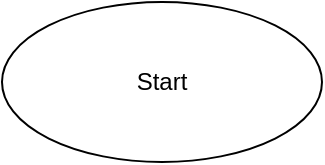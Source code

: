 <mxfile version="20.8.23" type="github">
  <diagram name="Page-1" id="Q8P7obkAVX6JEo1fdSz3">
    <mxGraphModel dx="1335" dy="703" grid="1" gridSize="10" guides="1" tooltips="1" connect="1" arrows="1" fold="1" page="1" pageScale="1" pageWidth="850" pageHeight="1100" math="0" shadow="0">
      <root>
        <mxCell id="0" />
        <mxCell id="1" parent="0" />
        <mxCell id="TMCu0heTE5rkuDhZz8CF-1" value="Start" style="ellipse;whiteSpace=wrap;html=1;" vertex="1" parent="1">
          <mxGeometry x="320" y="60" width="160" height="80" as="geometry" />
        </mxCell>
      </root>
    </mxGraphModel>
  </diagram>
</mxfile>

